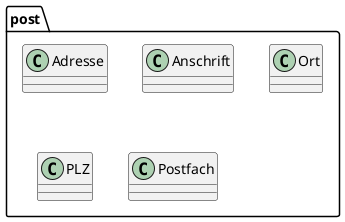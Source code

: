 @startuml

package "post" {

    class Adresse
    class Anschrift
    class Ort
    class PLZ
    class Postfach

}

@enduml
